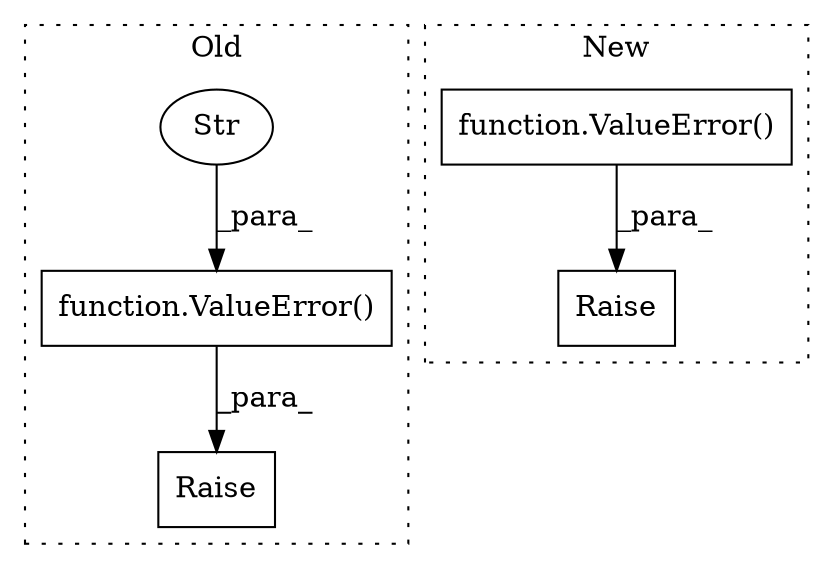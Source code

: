 digraph G {
subgraph cluster0 {
1 [label="function.ValueError()" a="75" s="967,1023" l="11,1" shape="box"];
3 [label="Str" a="66" s="978" l="45" shape="ellipse"];
5 [label="Raise" a="91" s="961" l="6" shape="box"];
label = "Old";
style="dotted";
}
subgraph cluster1 {
2 [label="function.ValueError()" a="75" s="690,734" l="11,1" shape="box"];
4 [label="Raise" a="91" s="684" l="6" shape="box"];
label = "New";
style="dotted";
}
1 -> 5 [label="_para_"];
2 -> 4 [label="_para_"];
3 -> 1 [label="_para_"];
}